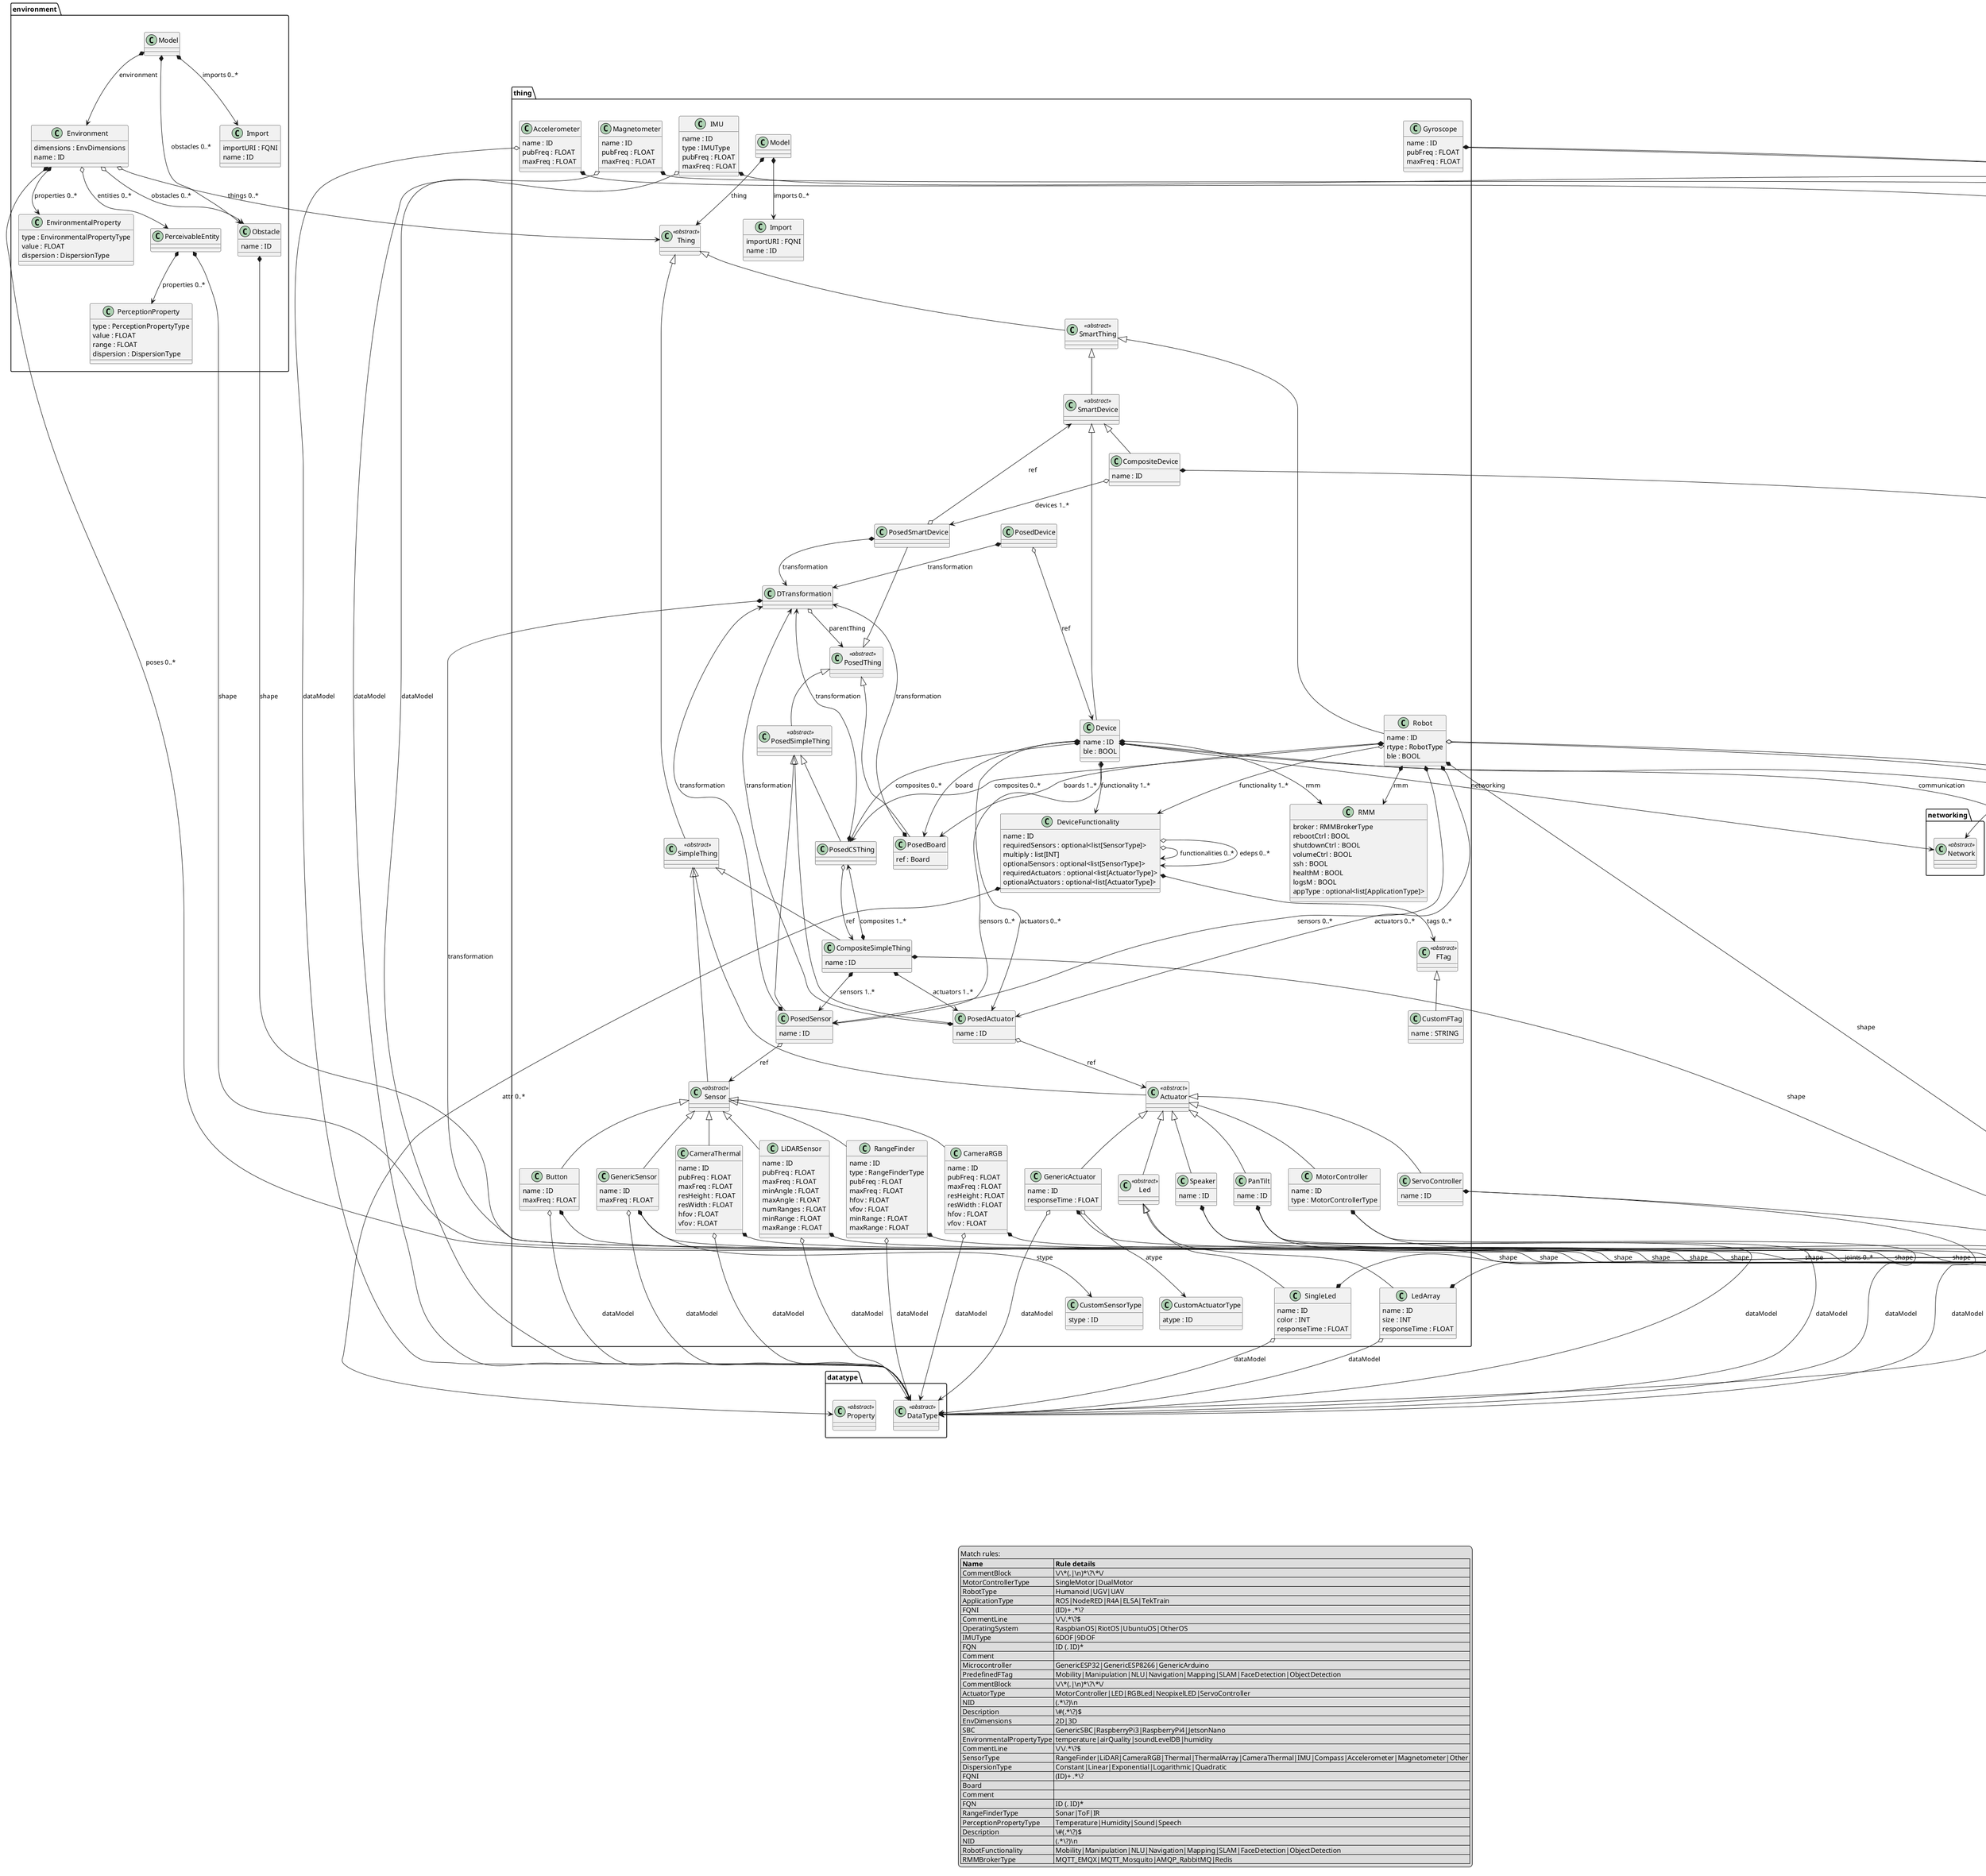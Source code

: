 @startuml
set namespaceSeparator .


class environment.Model  {
}


class environment.Environment  {
  dimensions : EnvDimensions
  name : ID
}


class environment.Obstacle  {
  name : ID
}


class environment.PerceivableEntity  {
}


class environment.PerceptionProperty  {
  type : PerceptionPropertyType
  value : FLOAT
  range : FLOAT
  dispersion : DispersionType
}


class environment.EnvironmentalProperty  {
  type : EnvironmentalPropertyType
  value : FLOAT
  dispersion : DispersionType
}


class environment.Import  {
  importURI : FQNI
  name : ID
}


class thing.Model  {
}


class thing.Thing <<abstract>> {
}


class thing.SmartThing <<abstract>> {
}


class thing.SmartDevice <<abstract>> {
}


class thing.CompositeDevice  {
  name : ID
}


class thing.SimpleThing <<abstract>> {
}


class thing.CompositeSimpleThing  {
  name : ID
}


class thing.Robot  {
  name : ID
  rtype : RobotType
  ble : BOOL
}


class thing.Device  {
  name : ID
  ble : BOOL
}


class thing.PosedThing <<abstract>> {
}


class thing.PosedSimpleThing <<abstract>> {
}


class thing.PosedCSThing  {
}


class thing.PosedSmartDevice  {
}


class thing.PosedDevice  {
}


class thing.PosedSensor  {
  name : ID
}


class thing.PosedActuator  {
  name : ID
}


class thing.PosedBoard  {
  ref : Board
}


class thing.Actuator <<abstract>> {
}


class thing.CustomSensorType  {
  stype : ID
}


class thing.CustomActuatorType  {
  atype : ID
}


class thing.MotorController  {
  name : ID
  type : MotorControllerType
}


class thing.ServoController  {
  name : ID
}


class thing.PanTilt  {
  name : ID
}


class thing.Speaker  {
  name : ID
}


class thing.Led <<abstract>> {
}


class thing.SingleLed  {
  name : ID
  color : INT
  responseTime : FLOAT
}


class thing.LedArray  {
  name : ID
  size : INT
  responseTime : FLOAT
}


class thing.GenericActuator  {
  name : ID
  responseTime : FLOAT
}


class thing.Sensor <<abstract>> {
}


class thing.GenericSensor  {
  name : ID
  maxFreq : FLOAT
}


class thing.Button  {
  name : ID
  maxFreq : FLOAT
}


class thing.RangeFinder  {
  name : ID
  type : RangeFinderType
  pubFreq : FLOAT
  maxFreq : FLOAT
  hfov : FLOAT
  vfov : FLOAT
  minRange : FLOAT
  maxRange : FLOAT
}


class thing.LiDARSensor  {
  name : ID
  pubFreq : FLOAT
  maxFreq : FLOAT
  minAngle : FLOAT
  maxAngle : FLOAT
  numRanges : FLOAT
  minRange : FLOAT
  maxRange : FLOAT
}


class thing.CameraRGB  {
  name : ID
  pubFreq : FLOAT
  maxFreq : FLOAT
  resHeight : FLOAT
  resWidth : FLOAT
  hfov : FLOAT
  vfov : FLOAT
}


class thing.CameraThermal  {
  name : ID
  pubFreq : FLOAT
  maxFreq : FLOAT
  resHeight : FLOAT
  resWidth : FLOAT
  hfov : FLOAT
  vfov : FLOAT
}


class thing.Accelerometer  {
  name : ID
  pubFreq : FLOAT
  maxFreq : FLOAT
}


class thing.Magnetometer  {
  name : ID
  pubFreq : FLOAT
  maxFreq : FLOAT
}


class thing.Gyroscope  {
  name : ID
  pubFreq : FLOAT
  maxFreq : FLOAT
}


class thing.IMU  {
  name : ID
  type : IMUType
  pubFreq : FLOAT
  maxFreq : FLOAT
}


class thing.FTag <<abstract>> {
}


class thing.CustomFTag  {
  name : STRING
}


class thing.DeviceFunctionality  {
  name : ID
  requiredSensors : optional<list[SensorType]>
  multiply : list[INT]
  optionalSensors : optional<list[SensorType]>
  requiredActuators : optional<list[ActuatorType]>
  optionalActuators : optional<list[ActuatorType]>
}


class thing.RMM  {
  broker : RMMBrokerType
  rebootCtrl : BOOL
  shutdownCtrl : BOOL
  volumeCtrl : BOOL
  ssh : BOOL
  healthM : BOOL
  logsM : BOOL
  appType : optional<list[ApplicationType]>
}


class thing.Import  {
  importURI : FQNI
  name : ID
}


class thing.DTransformation  {
}


class geometry.Point  {
  x : FLOAT
  y : FLOAT
  z : FLOAT
}


class geometry.Translation  {
  x : FLOAT
  y : FLOAT
  z : FLOAT
}


class geometry.Rotation  {
  yaw : FLOAT
  pitch : FLOAT
  roll : FLOAT
}


class geometry.Transformation  {
}


class geometry.Pose  {
}


class geometry.Shape <<abstract>> {
}


class geometry.ComplexShape  {
}


class geometry.PredefinedShape <<abstract>> {
}


class geometry.Circle  {
  radius : FLOAT
}


class geometry.Square  {
  length : FLOAT
}


class geometry.Rectangle  {
  width : FLOAT
  length : FLOAT
}


class geometry.Cylinder  {
  radius : FLOAT
  height : FLOAT
}


class geometry.ArbitraryShape  {
}


environment.Model *--> environment.Import: imports 0..*
environment.Model *--> environment.Environment: environment
environment.Model *--> environment.Obstacle: obstacles 0..*
environment.Environment *--> environment.EnvironmentalProperty: properties 0..*
environment.Environment o--> thing.Thing: things 0..*
environment.Environment *--> geometry.Pose: poses 0..*
environment.Environment o--> environment.Obstacle: obstacles 0..*
environment.Environment o--> environment.PerceivableEntity: entities 0..*
environment.Obstacle *--> geometry.Shape: shape
environment.PerceivableEntity *--> environment.PerceptionProperty: properties 0..*
environment.PerceivableEntity *--> geometry.Shape: shape
thing.Model *--> thing.Import: imports 0..*
thing.Model *--> thing.Thing: thing
thing.Thing <|-- thing.SmartThing
thing.Thing <|-- thing.SimpleThing
thing.SmartThing <|-- thing.Robot
thing.SmartThing <|-- thing.SmartDevice
thing.SmartDevice <|-- thing.Device
thing.SmartDevice <|-- thing.CompositeDevice
thing.CompositeDevice o--> thing.PosedSmartDevice: devices 1..*
thing.CompositeDevice *--> geometry.Shape: shape
thing.SimpleThing <|-- thing.Sensor
thing.SimpleThing <|-- thing.Actuator
thing.SimpleThing <|-- thing.CompositeSimpleThing
thing.CompositeSimpleThing *--> geometry.Shape: shape
thing.CompositeSimpleThing *--> thing.PosedSensor: sensors 1..*
thing.CompositeSimpleThing *--> thing.PosedActuator: actuators 1..*
thing.CompositeSimpleThing *--> thing.PosedCSThing: composites 1..*
thing.Robot *--> thing.PosedBoard: boards 1..*
thing.Robot *--> thing.PosedSensor: sensors 0..*
thing.Robot *--> thing.PosedActuator: actuators 0..*
thing.Robot *--> thing.PosedCSThing: composites 0..*
thing.Robot o--> thing.DeviceFunctionality: functionality 1..*
thing.Robot o--> networking.Network: networking


class networking.Network <<abstract>> {
}
thing.Robot o--> communication.CommunicationMiddleware: communication


class communication.CommunicationMiddleware <<abstract>> {
}
thing.Robot *--> geometry.Shape: shape
thing.Robot *--> thing.RMM: rmm
thing.Device *--> thing.PosedBoard: board
thing.Device *--> thing.PosedSensor: sensors 0..*
thing.Device *--> thing.PosedActuator: actuators 0..*
thing.Device *--> thing.PosedCSThing: composites 0..*
thing.Device o--> thing.DeviceFunctionality: functionality 1..*
thing.Device o--> networking.Network: networking


class networking.Network <<abstract>> {
}
thing.Device o--> communication.CommunicationMiddleware: communication


class communication.CommunicationMiddleware <<abstract>> {
}
thing.Device *--> geometry.Shape: shape
thing.Device *--> thing.RMM: rmm
thing.PosedThing <|-- thing.PosedSmartDevice
thing.PosedThing <|-- thing.PosedSimpleThing
thing.PosedThing <|-- thing.PosedBoard
thing.PosedSimpleThing <|-- thing.PosedSensor
thing.PosedSimpleThing <|-- thing.PosedActuator
thing.PosedSimpleThing <|-- thing.PosedCSThing
thing.PosedCSThing o--> thing.CompositeSimpleThing: ref
thing.PosedCSThing *--> thing.DTransformation: transformation
thing.PosedSmartDevice o--> thing.SmartDevice: ref
thing.PosedSmartDevice *--> thing.DTransformation: transformation
thing.PosedDevice o--> thing.Device: ref
thing.PosedDevice *--> thing.DTransformation: transformation
thing.PosedSensor o--> thing.Sensor: ref
thing.PosedSensor *--> thing.DTransformation: transformation
thing.PosedActuator o--> thing.Actuator: ref
thing.PosedActuator *--> thing.DTransformation: transformation
thing.PosedBoard *--> thing.DTransformation: transformation
thing.Actuator <|-- thing.GenericActuator
thing.Actuator <|-- thing.MotorController
thing.Actuator <|-- thing.ServoController
thing.Actuator <|-- thing.PanTilt
thing.Actuator <|-- thing.Speaker
thing.Actuator <|-- thing.Led
thing.MotorController o--> datatype.DataType: dataModel


class datatype.DataType <<abstract>> {
}
thing.MotorController *--> geometry.Shape: shape
thing.ServoController o--> datatype.DataType: dataModel


class datatype.DataType <<abstract>> {
}
thing.ServoController *--> geometry.Shape: shape
thing.PanTilt o--> datatype.DataType: dataModel


class datatype.DataType <<abstract>> {
}
thing.PanTilt *--> geometry.Transformation: joints 0..*
thing.PanTilt *--> geometry.Shape: shape
thing.Speaker o--> datatype.DataType: dataModel


class datatype.DataType <<abstract>> {
}
thing.Speaker *--> geometry.Shape: shape
thing.Led <|-- thing.SingleLed
thing.Led <|-- thing.LedArray
thing.SingleLed o--> datatype.DataType: dataModel


class datatype.DataType <<abstract>> {
}
thing.SingleLed *--> geometry.Shape: shape
thing.LedArray o--> datatype.DataType: dataModel


class datatype.DataType <<abstract>> {
}
thing.LedArray *--> geometry.Shape: shape
thing.GenericActuator o--> thing.CustomActuatorType: atype
thing.GenericActuator o--> datatype.DataType: dataModel


class datatype.DataType <<abstract>> {
}
thing.GenericActuator *--> geometry.Shape: shape
thing.Sensor <|-- thing.GenericSensor
thing.Sensor <|-- thing.RangeFinder
thing.Sensor <|-- thing.LiDARSensor
thing.Sensor <|-- thing.CameraRGB
thing.Sensor <|-- thing.CameraThermal
thing.Sensor <|-- thing.Button
thing.GenericSensor o--> thing.CustomSensorType: stype
thing.GenericSensor o--> datatype.DataType: dataModel


class datatype.DataType <<abstract>> {
}
thing.GenericSensor *--> geometry.Shape: shape
thing.Button o--> datatype.DataType: dataModel


class datatype.DataType <<abstract>> {
}
thing.Button *--> geometry.Shape: shape
thing.RangeFinder o--> datatype.DataType: dataModel


class datatype.DataType <<abstract>> {
}
thing.RangeFinder *--> geometry.Shape: shape
thing.LiDARSensor o--> datatype.DataType: dataModel


class datatype.DataType <<abstract>> {
}
thing.LiDARSensor *--> geometry.Shape: shape
thing.CameraRGB o--> datatype.DataType: dataModel


class datatype.DataType <<abstract>> {
}
thing.CameraRGB *--> geometry.Shape: shape
thing.CameraThermal o--> datatype.DataType: dataModel


class datatype.DataType <<abstract>> {
}
thing.CameraThermal *--> geometry.Shape: shape
thing.Accelerometer o--> datatype.DataType: dataModel


class datatype.DataType <<abstract>> {
}
thing.Accelerometer *--> geometry.Shape: shape
thing.Magnetometer o--> datatype.DataType: dataModel


class datatype.DataType <<abstract>> {
}
thing.Magnetometer *--> geometry.Shape: shape
thing.Gyroscope o--> datatype.DataType: dataModel


class datatype.DataType <<abstract>> {
}
thing.Gyroscope *--> geometry.Shape: shape
thing.IMU o--> datatype.DataType: dataModel


class datatype.DataType <<abstract>> {
}
thing.IMU *--> geometry.Shape: shape
thing.FTag <|-- thing.CustomFTag
thing.DeviceFunctionality o--> thing.DeviceFunctionality: functionalities 0..*
thing.DeviceFunctionality o--> thing.DeviceFunctionality: edeps 0..*
thing.DeviceFunctionality *--> thing.FTag: tags 0..*
thing.DeviceFunctionality *--> datatype.Property: attr 0..*


class datatype.Property <<abstract>> {
}
thing.DTransformation *--> geometry.Transformation: transformation
thing.DTransformation o--> thing.PosedThing: parentThing
geometry.Transformation *--> geometry.Translation: translation
geometry.Transformation *--> geometry.Rotation: rotation
geometry.Pose *--> geometry.Translation: translation
geometry.Pose *--> geometry.Rotation: rotation
geometry.Shape <|-- geometry.PredefinedShape
geometry.Shape <|-- geometry.ArbitraryShape
geometry.Shape <|-- geometry.ComplexShape
geometry.ComplexShape *--> geometry.Shape: shapes 0..*
geometry.PredefinedShape <|-- geometry.Circle
geometry.PredefinedShape <|-- geometry.Square
geometry.PredefinedShape <|-- geometry.Rectangle
geometry.PredefinedShape <|-- geometry.Cylinder
geometry.ArbitraryShape *--> geometry.Point: points 0..*

legend
  Match rules:
  |= Name  |= Rule details |
  | CommentBlock | \\/\\*(.\|\\n)*\?\\*\\/ |
  | MotorControllerType | SingleMotor\|DualMotor |
  | RobotType | Humanoid\|UGV\|UAV |
  | ApplicationType | ROS\|NodeRED\|R4A\|ELSA\|TekTrain |
  | FQNI | (ID)+ .*\? |
  | CommentLine | \\/\\/.*\?$ |
  | OperatingSystem | RaspbianOS\|RiotOS\|UbuntuOS\|OtherOS |
  | IMUType | 6DOF\|9DOF |
  | FQN | ID (. ID)* |
  | Comment |  |
  | Microcontroller | GenericESP32\|GenericESP8266\|GenericArduino |
  | PredefinedFTag | Mobility\|Manipulation\|NLU\|Navigation\|Mapping\|SLAM\|FaceDetection\|ObjectDetection |
  | CommentBlock | \\/\\*(.\|\\n)*\?\\*\\/ |
  | ActuatorType | MotorController\|LED\|RGBLed\|NeopixelLED\|ServoController |
  | NID | (.*\?)\\n |
  | Description | \\#(.*\?)$ |
  | EnvDimensions | 2D\|3D |
  | SBC | GenericSBC\|RaspberryPi3\|RaspberryPi4\|JetsonNano |
  | EnvironmentalPropertyType | temperature\|airQuality\|soundLevelDB\|humidity |
  | CommentLine | \\/\\/.*\?$ |
  | SensorType | RangeFinder\|LiDAR\|CameraRGB\|Thermal\|ThermalArray\|CameraThermal\|IMU\|Compass\|Accelerometer\|Magnetometer\|Other |
  | DispersionType | Constant\|Linear\|Exponential\|Logarithmic\|Quadratic |
  | FQNI | (ID)+ .*\? |
  | Board |  |
  | Comment |  |
  | FQN | ID (. ID)* |
  | RangeFinderType | Sonar\|ToF\|IR |
  | PerceptionPropertyType | Temperature\|Humidity\|Sound\|Speech |
  | Description | \\#(.*\?)$ |
  | NID | (.*\?)\\n |
  | RobotFunctionality | Mobility\|Manipulation\|NLU\|Navigation\|Mapping\|SLAM\|FaceDetection\|ObjectDetection |
  | RMMBrokerType | MQTT_EMQX\|MQTT_Mosquito\|AMQP_RabbitMQ\|Redis |
end legend

@enduml
